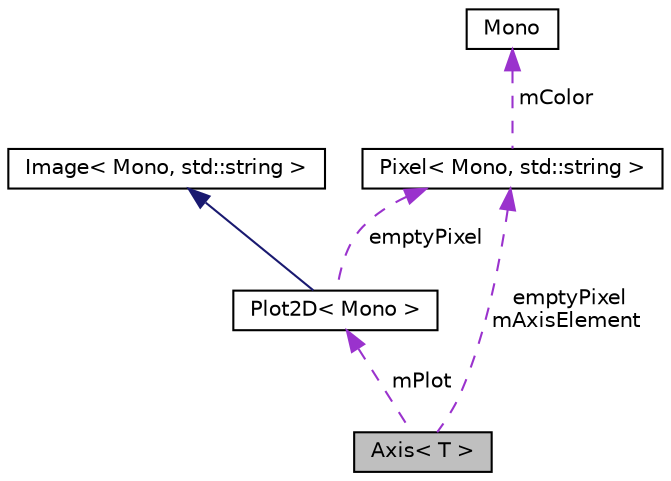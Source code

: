 digraph "Axis&lt; T &gt;"
{
 // LATEX_PDF_SIZE
  edge [fontname="Helvetica",fontsize="10",labelfontname="Helvetica",labelfontsize="10"];
  node [fontname="Helvetica",fontsize="10",shape=record];
  Node1 [label="Axis\< T \>",height=0.2,width=0.4,color="black", fillcolor="grey75", style="filled", fontcolor="black",tooltip=" "];
  Node2 -> Node1 [dir="back",color="darkorchid3",fontsize="10",style="dashed",label=" emptyPixel\nmAxisElement" ,fontname="Helvetica"];
  Node2 [label="Pixel\< Mono, std::string \>",height=0.2,width=0.4,color="black", fillcolor="white", style="filled",URL="$class_pixel.html",tooltip=" "];
  Node3 -> Node2 [dir="back",color="darkorchid3",fontsize="10",style="dashed",label=" mColor" ,fontname="Helvetica"];
  Node3 [label="Mono",height=0.2,width=0.4,color="black", fillcolor="white", style="filled",URL="$struct_mono.html",tooltip=" "];
  Node4 -> Node1 [dir="back",color="darkorchid3",fontsize="10",style="dashed",label=" mPlot" ,fontname="Helvetica"];
  Node4 [label="Plot2D\< Mono \>",height=0.2,width=0.4,color="black", fillcolor="white", style="filled",URL="$class_plot2_d.html",tooltip=" "];
  Node5 -> Node4 [dir="back",color="midnightblue",fontsize="10",style="solid",fontname="Helvetica"];
  Node5 [label="Image\< Mono, std::string \>",height=0.2,width=0.4,color="black", fillcolor="white", style="filled",URL="$class_image.html",tooltip=" "];
  Node2 -> Node4 [dir="back",color="darkorchid3",fontsize="10",style="dashed",label=" emptyPixel" ,fontname="Helvetica"];
}
